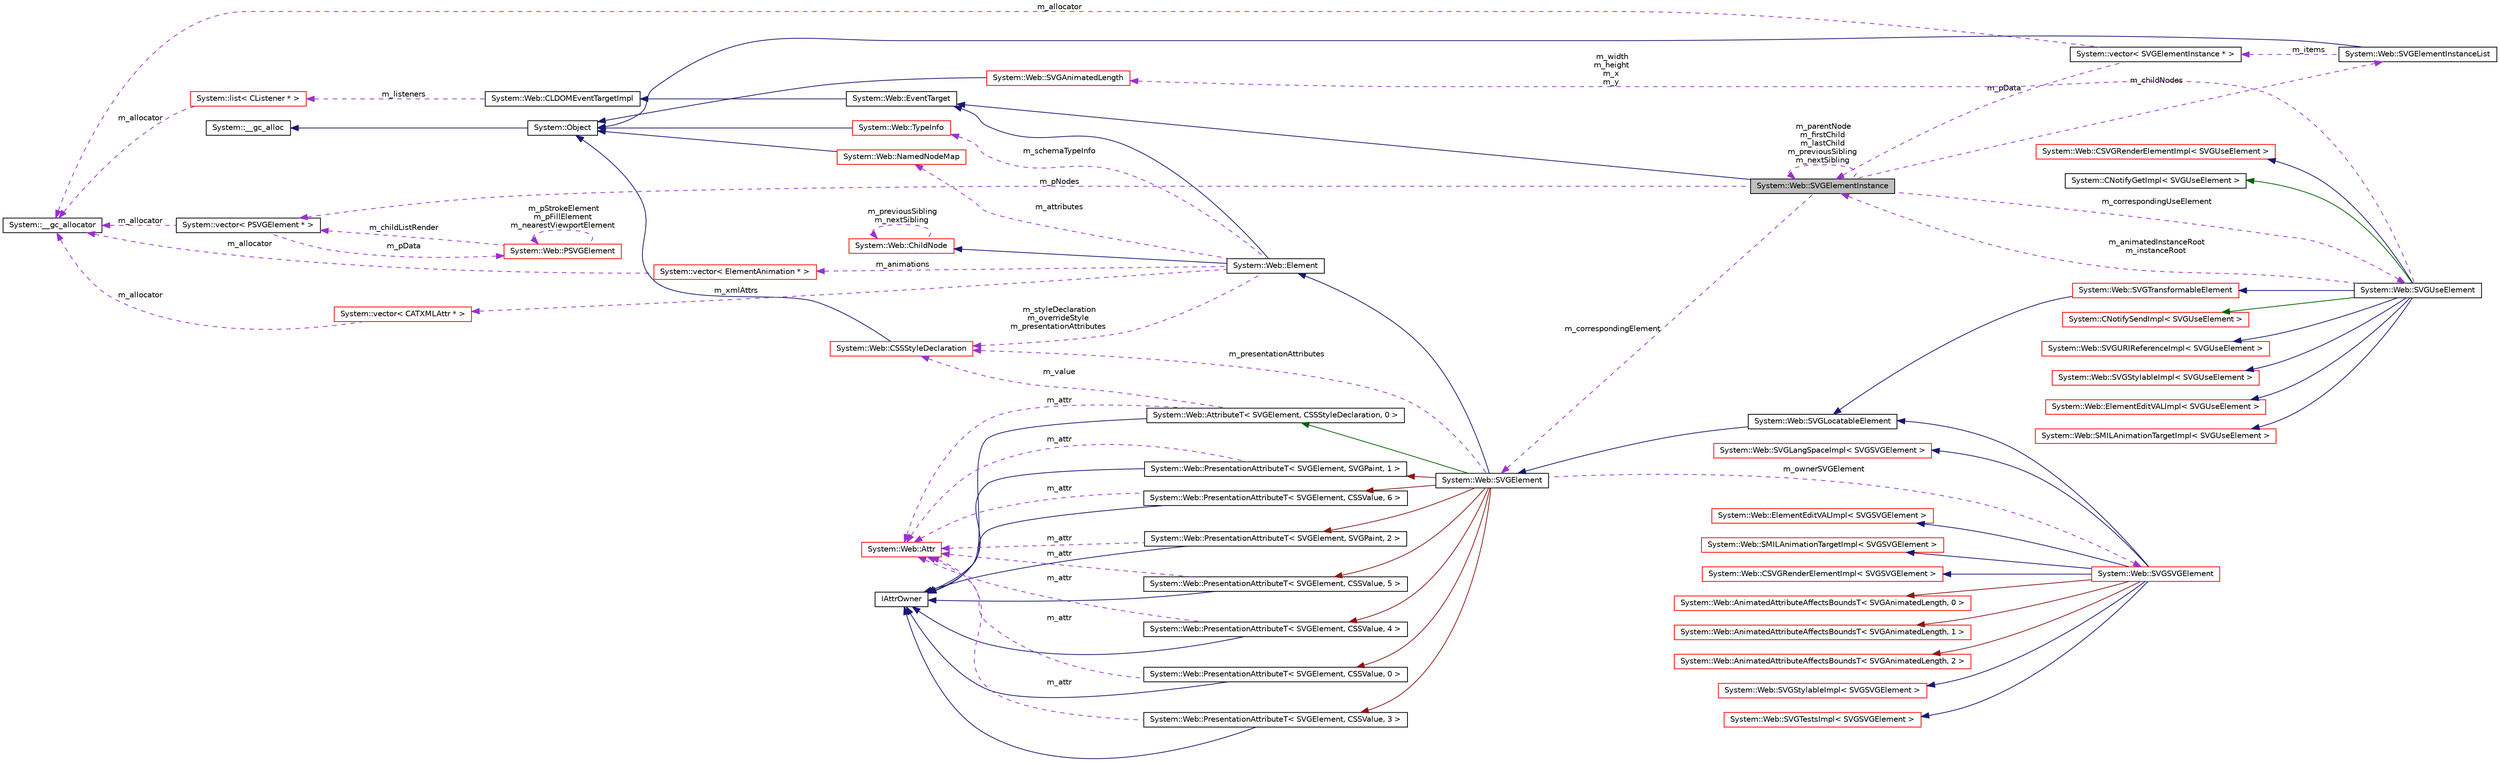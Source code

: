 digraph G
{
  edge [fontname="Helvetica",fontsize="10",labelfontname="Helvetica",labelfontsize="10"];
  node [fontname="Helvetica",fontsize="10",shape=record];
  rankdir="LR";
  Node1 [label="System::Web::SVGElementInstance",height=0.2,width=0.4,color="black", fillcolor="grey75", style="filled" fontcolor="black"];
  Node2 -> Node1 [dir="back",color="midnightblue",fontsize="10",style="solid",fontname="Helvetica"];
  Node2 [label="System::Web::EventTarget",height=0.2,width=0.4,color="black", fillcolor="white", style="filled",URL="$class_system_1_1_web_1_1_event_target.html"];
  Node3 -> Node2 [dir="back",color="midnightblue",fontsize="10",style="solid",fontname="Helvetica"];
  Node3 [label="System::Web::CLDOMEventTargetImpl",height=0.2,width=0.4,color="black", fillcolor="white", style="filled",URL="$class_system_1_1_web_1_1_c_l_d_o_m_event_target_impl.html"];
  Node4 -> Node3 [dir="back",color="darkorchid3",fontsize="10",style="dashed",label=" m_listeners" ,fontname="Helvetica"];
  Node4 [label="System::list\< CListener * \>",height=0.2,width=0.4,color="red", fillcolor="white", style="filled",URL="$class_system_1_1list.html"];
  Node5 -> Node4 [dir="back",color="darkorchid3",fontsize="10",style="dashed",label=" m_allocator" ,fontname="Helvetica"];
  Node5 [label="System::__gc_allocator",height=0.2,width=0.4,color="black", fillcolor="white", style="filled",URL="$class_system_1_1____gc__allocator.html"];
  Node1 -> Node1 [dir="back",color="darkorchid3",fontsize="10",style="dashed",label=" m_parentNode\nm_firstChild\nm_lastChild\nm_previousSibling\nm_nextSibling" ,fontname="Helvetica"];
  Node6 -> Node1 [dir="back",color="darkorchid3",fontsize="10",style="dashed",label=" m_childNodes" ,fontname="Helvetica"];
  Node6 [label="System::Web::SVGElementInstanceList",height=0.2,width=0.4,color="black", fillcolor="white", style="filled",URL="$class_system_1_1_web_1_1_s_v_g_element_instance_list.html"];
  Node7 -> Node6 [dir="back",color="midnightblue",fontsize="10",style="solid",fontname="Helvetica"];
  Node7 [label="System::Object",height=0.2,width=0.4,color="black", fillcolor="white", style="filled",URL="$class_system_1_1_object.html"];
  Node8 -> Node7 [dir="back",color="midnightblue",fontsize="10",style="solid",fontname="Helvetica"];
  Node8 [label="System::__gc_alloc",height=0.2,width=0.4,color="black", fillcolor="white", style="filled",URL="$class_system_1_1____gc__alloc.html"];
  Node9 -> Node6 [dir="back",color="darkorchid3",fontsize="10",style="dashed",label=" m_items" ,fontname="Helvetica"];
  Node9 [label="System::vector\< SVGElementInstance * \>",height=0.2,width=0.4,color="black", fillcolor="white", style="filled",URL="$class_system_1_1vector.html"];
  Node1 -> Node9 [dir="back",color="darkorchid3",fontsize="10",style="dashed",label=" m_pData" ,fontname="Helvetica"];
  Node5 -> Node9 [dir="back",color="darkorchid3",fontsize="10",style="dashed",label=" m_allocator" ,fontname="Helvetica"];
  Node10 -> Node1 [dir="back",color="darkorchid3",fontsize="10",style="dashed",label=" m_correspondingElement" ,fontname="Helvetica"];
  Node10 [label="System::Web::SVGElement",height=0.2,width=0.4,color="black", fillcolor="white", style="filled",URL="$class_system_1_1_web_1_1_s_v_g_element.html"];
  Node11 -> Node10 [dir="back",color="midnightblue",fontsize="10",style="solid",fontname="Helvetica"];
  Node11 [label="System::Web::Element",height=0.2,width=0.4,color="black", fillcolor="white", style="filled",URL="$class_system_1_1_web_1_1_element.html"];
  Node12 -> Node11 [dir="back",color="midnightblue",fontsize="10",style="solid",fontname="Helvetica"];
  Node12 [label="System::Web::ChildNode",height=0.2,width=0.4,color="red", fillcolor="white", style="filled",URL="$class_system_1_1_web_1_1_child_node.html"];
  Node12 -> Node12 [dir="back",color="darkorchid3",fontsize="10",style="dashed",label=" m_previousSibling\nm_nextSibling" ,fontname="Helvetica"];
  Node2 -> Node11 [dir="back",color="midnightblue",fontsize="10",style="solid",fontname="Helvetica"];
  Node13 -> Node11 [dir="back",color="darkorchid3",fontsize="10",style="dashed",label=" m_xmlAttrs" ,fontname="Helvetica"];
  Node13 [label="System::vector\< CATXMLAttr * \>",height=0.2,width=0.4,color="red", fillcolor="white", style="filled",URL="$class_system_1_1vector.html"];
  Node5 -> Node13 [dir="back",color="darkorchid3",fontsize="10",style="dashed",label=" m_allocator" ,fontname="Helvetica"];
  Node14 -> Node11 [dir="back",color="darkorchid3",fontsize="10",style="dashed",label=" m_attributes" ,fontname="Helvetica"];
  Node14 [label="System::Web::NamedNodeMap",height=0.2,width=0.4,color="red", fillcolor="white", style="filled",URL="$class_system_1_1_web_1_1_named_node_map.html"];
  Node7 -> Node14 [dir="back",color="midnightblue",fontsize="10",style="solid",fontname="Helvetica"];
  Node15 -> Node11 [dir="back",color="darkorchid3",fontsize="10",style="dashed",label=" m_schemaTypeInfo" ,fontname="Helvetica"];
  Node15 [label="System::Web::TypeInfo",height=0.2,width=0.4,color="red", fillcolor="white", style="filled",URL="$class_system_1_1_web_1_1_type_info.html"];
  Node7 -> Node15 [dir="back",color="midnightblue",fontsize="10",style="solid",fontname="Helvetica"];
  Node16 -> Node11 [dir="back",color="darkorchid3",fontsize="10",style="dashed",label=" m_styleDeclaration\nm_overrideStyle\nm_presentationAttributes" ,fontname="Helvetica"];
  Node16 [label="System::Web::CSSStyleDeclaration",height=0.2,width=0.4,color="red", fillcolor="white", style="filled",URL="$class_system_1_1_web_1_1_c_s_s_style_declaration.html"];
  Node7 -> Node16 [dir="back",color="midnightblue",fontsize="10",style="solid",fontname="Helvetica"];
  Node17 -> Node11 [dir="back",color="darkorchid3",fontsize="10",style="dashed",label=" m_animations" ,fontname="Helvetica"];
  Node17 [label="System::vector\< ElementAnimation * \>",height=0.2,width=0.4,color="red", fillcolor="white", style="filled",URL="$class_system_1_1vector.html"];
  Node5 -> Node17 [dir="back",color="darkorchid3",fontsize="10",style="dashed",label=" m_allocator" ,fontname="Helvetica"];
  Node18 -> Node10 [dir="back",color="darkgreen",fontsize="10",style="solid",fontname="Helvetica"];
  Node18 [label="System::Web::AttributeT\< SVGElement, CSSStyleDeclaration, 0 \>",height=0.2,width=0.4,color="black", fillcolor="white", style="filled",URL="$class_system_1_1_web_1_1_attribute_t.html"];
  Node19 -> Node18 [dir="back",color="midnightblue",fontsize="10",style="solid",fontname="Helvetica"];
  Node19 [label="IAttrOwner",height=0.2,width=0.4,color="black", fillcolor="white", style="filled",URL="$class_i_attr_owner.html"];
  Node20 -> Node18 [dir="back",color="darkorchid3",fontsize="10",style="dashed",label=" m_attr" ,fontname="Helvetica"];
  Node20 [label="System::Web::Attr",height=0.2,width=0.4,color="red", fillcolor="white", style="filled",URL="$class_system_1_1_web_1_1_attr.html"];
  Node16 -> Node18 [dir="back",color="darkorchid3",fontsize="10",style="dashed",label=" m_value" ,fontname="Helvetica"];
  Node21 -> Node10 [dir="back",color="firebrick4",fontsize="10",style="solid",fontname="Helvetica"];
  Node21 [label="System::Web::PresentationAttributeT\< SVGElement, CSSValue, 0 \>",height=0.2,width=0.4,color="black", fillcolor="white", style="filled",URL="$class_system_1_1_web_1_1_presentation_attribute_t.html"];
  Node19 -> Node21 [dir="back",color="midnightblue",fontsize="10",style="solid",fontname="Helvetica"];
  Node20 -> Node21 [dir="back",color="darkorchid3",fontsize="10",style="dashed",label=" m_attr" ,fontname="Helvetica"];
  Node22 -> Node10 [dir="back",color="firebrick4",fontsize="10",style="solid",fontname="Helvetica"];
  Node22 [label="System::Web::PresentationAttributeT\< SVGElement, SVGPaint, 1 \>",height=0.2,width=0.4,color="black", fillcolor="white", style="filled",URL="$class_system_1_1_web_1_1_presentation_attribute_t.html"];
  Node19 -> Node22 [dir="back",color="midnightblue",fontsize="10",style="solid",fontname="Helvetica"];
  Node20 -> Node22 [dir="back",color="darkorchid3",fontsize="10",style="dashed",label=" m_attr" ,fontname="Helvetica"];
  Node23 -> Node10 [dir="back",color="firebrick4",fontsize="10",style="solid",fontname="Helvetica"];
  Node23 [label="System::Web::PresentationAttributeT\< SVGElement, SVGPaint, 2 \>",height=0.2,width=0.4,color="black", fillcolor="white", style="filled",URL="$class_system_1_1_web_1_1_presentation_attribute_t.html"];
  Node19 -> Node23 [dir="back",color="midnightblue",fontsize="10",style="solid",fontname="Helvetica"];
  Node20 -> Node23 [dir="back",color="darkorchid3",fontsize="10",style="dashed",label=" m_attr" ,fontname="Helvetica"];
  Node24 -> Node10 [dir="back",color="firebrick4",fontsize="10",style="solid",fontname="Helvetica"];
  Node24 [label="System::Web::PresentationAttributeT\< SVGElement, CSSValue, 3 \>",height=0.2,width=0.4,color="black", fillcolor="white", style="filled",URL="$class_system_1_1_web_1_1_presentation_attribute_t.html"];
  Node19 -> Node24 [dir="back",color="midnightblue",fontsize="10",style="solid",fontname="Helvetica"];
  Node20 -> Node24 [dir="back",color="darkorchid3",fontsize="10",style="dashed",label=" m_attr" ,fontname="Helvetica"];
  Node25 -> Node10 [dir="back",color="firebrick4",fontsize="10",style="solid",fontname="Helvetica"];
  Node25 [label="System::Web::PresentationAttributeT\< SVGElement, CSSValue, 4 \>",height=0.2,width=0.4,color="black", fillcolor="white", style="filled",URL="$class_system_1_1_web_1_1_presentation_attribute_t.html"];
  Node19 -> Node25 [dir="back",color="midnightblue",fontsize="10",style="solid",fontname="Helvetica"];
  Node20 -> Node25 [dir="back",color="darkorchid3",fontsize="10",style="dashed",label=" m_attr" ,fontname="Helvetica"];
  Node26 -> Node10 [dir="back",color="firebrick4",fontsize="10",style="solid",fontname="Helvetica"];
  Node26 [label="System::Web::PresentationAttributeT\< SVGElement, CSSValue, 5 \>",height=0.2,width=0.4,color="black", fillcolor="white", style="filled",URL="$class_system_1_1_web_1_1_presentation_attribute_t.html"];
  Node19 -> Node26 [dir="back",color="midnightblue",fontsize="10",style="solid",fontname="Helvetica"];
  Node20 -> Node26 [dir="back",color="darkorchid3",fontsize="10",style="dashed",label=" m_attr" ,fontname="Helvetica"];
  Node27 -> Node10 [dir="back",color="firebrick4",fontsize="10",style="solid",fontname="Helvetica"];
  Node27 [label="System::Web::PresentationAttributeT\< SVGElement, CSSValue, 6 \>",height=0.2,width=0.4,color="black", fillcolor="white", style="filled",URL="$class_system_1_1_web_1_1_presentation_attribute_t.html"];
  Node19 -> Node27 [dir="back",color="midnightblue",fontsize="10",style="solid",fontname="Helvetica"];
  Node20 -> Node27 [dir="back",color="darkorchid3",fontsize="10",style="dashed",label=" m_attr" ,fontname="Helvetica"];
  Node28 -> Node10 [dir="back",color="darkorchid3",fontsize="10",style="dashed",label=" m_ownerSVGElement" ,fontname="Helvetica"];
  Node28 [label="System::Web::SVGSVGElement",height=0.2,width=0.4,color="red", fillcolor="white", style="filled",URL="$class_system_1_1_web_1_1_s_v_g_s_v_g_element.html"];
  Node29 -> Node28 [dir="back",color="midnightblue",fontsize="10",style="solid",fontname="Helvetica"];
  Node29 [label="System::Web::SVGLocatableElement",height=0.2,width=0.4,color="black", fillcolor="white", style="filled",URL="$class_system_1_1_web_1_1_s_v_g_locatable_element.html"];
  Node10 -> Node29 [dir="back",color="midnightblue",fontsize="10",style="solid",fontname="Helvetica"];
  Node30 -> Node28 [dir="back",color="midnightblue",fontsize="10",style="solid",fontname="Helvetica"];
  Node30 [label="System::Web::SVGStylableImpl\< SVGSVGElement \>",height=0.2,width=0.4,color="red", fillcolor="white", style="filled",URL="$class_system_1_1_web_1_1_s_v_g_stylable_impl.html"];
  Node31 -> Node28 [dir="back",color="midnightblue",fontsize="10",style="solid",fontname="Helvetica"];
  Node31 [label="System::Web::SVGTestsImpl\< SVGSVGElement \>",height=0.2,width=0.4,color="red", fillcolor="white", style="filled",URL="$class_system_1_1_web_1_1_s_v_g_tests_impl.html"];
  Node32 -> Node28 [dir="back",color="midnightblue",fontsize="10",style="solid",fontname="Helvetica"];
  Node32 [label="System::Web::SVGLangSpaceImpl\< SVGSVGElement \>",height=0.2,width=0.4,color="red", fillcolor="white", style="filled",URL="$class_system_1_1_web_1_1_s_v_g_lang_space_impl.html"];
  Node33 -> Node28 [dir="back",color="midnightblue",fontsize="10",style="solid",fontname="Helvetica"];
  Node33 [label="System::Web::ElementEditVALImpl\< SVGSVGElement \>",height=0.2,width=0.4,color="red", fillcolor="white", style="filled",URL="$class_system_1_1_web_1_1_element_edit_v_a_l_impl.html"];
  Node34 -> Node28 [dir="back",color="midnightblue",fontsize="10",style="solid",fontname="Helvetica"];
  Node34 [label="System::Web::SMILAnimationTargetImpl\< SVGSVGElement \>",height=0.2,width=0.4,color="red", fillcolor="white", style="filled",URL="$class_system_1_1_web_1_1_s_m_i_l_animation_target_impl.html"];
  Node35 -> Node28 [dir="back",color="midnightblue",fontsize="10",style="solid",fontname="Helvetica"];
  Node35 [label="System::Web::CSVGRenderElementImpl\< SVGSVGElement \>",height=0.2,width=0.4,color="red", fillcolor="white", style="filled",URL="$class_system_1_1_web_1_1_c_s_v_g_render_element_impl.html"];
  Node36 -> Node28 [dir="back",color="firebrick4",fontsize="10",style="solid",fontname="Helvetica"];
  Node36 [label="System::Web::AnimatedAttributeAffectsBoundsT\< SVGAnimatedLength, 0 \>",height=0.2,width=0.4,color="red", fillcolor="white", style="filled",URL="$class_system_1_1_web_1_1_animated_attribute_affects_bounds_t.html"];
  Node37 -> Node28 [dir="back",color="firebrick4",fontsize="10",style="solid",fontname="Helvetica"];
  Node37 [label="System::Web::AnimatedAttributeAffectsBoundsT\< SVGAnimatedLength, 1 \>",height=0.2,width=0.4,color="red", fillcolor="white", style="filled",URL="$class_system_1_1_web_1_1_animated_attribute_affects_bounds_t.html"];
  Node38 -> Node28 [dir="back",color="firebrick4",fontsize="10",style="solid",fontname="Helvetica"];
  Node38 [label="System::Web::AnimatedAttributeAffectsBoundsT\< SVGAnimatedLength, 2 \>",height=0.2,width=0.4,color="red", fillcolor="white", style="filled",URL="$class_system_1_1_web_1_1_animated_attribute_affects_bounds_t.html"];
  Node16 -> Node10 [dir="back",color="darkorchid3",fontsize="10",style="dashed",label=" m_presentationAttributes" ,fontname="Helvetica"];
  Node39 -> Node1 [dir="back",color="darkorchid3",fontsize="10",style="dashed",label=" m_correspondingUseElement" ,fontname="Helvetica"];
  Node39 [label="System::Web::SVGUseElement",height=0.2,width=0.4,color="black", fillcolor="white", style="filled",URL="$class_system_1_1_web_1_1_s_v_g_use_element.html"];
  Node40 -> Node39 [dir="back",color="midnightblue",fontsize="10",style="solid",fontname="Helvetica"];
  Node40 [label="System::Web::SVGTransformableElement",height=0.2,width=0.4,color="red", fillcolor="white", style="filled",URL="$class_system_1_1_web_1_1_s_v_g_transformable_element.html"];
  Node29 -> Node40 [dir="back",color="midnightblue",fontsize="10",style="solid",fontname="Helvetica"];
  Node41 -> Node39 [dir="back",color="midnightblue",fontsize="10",style="solid",fontname="Helvetica"];
  Node41 [label="System::Web::SVGURIReferenceImpl\< SVGUseElement \>",height=0.2,width=0.4,color="red", fillcolor="white", style="filled",URL="$class_system_1_1_web_1_1_s_v_g_u_r_i_reference_impl.html"];
  Node42 -> Node39 [dir="back",color="midnightblue",fontsize="10",style="solid",fontname="Helvetica"];
  Node42 [label="System::Web::SVGStylableImpl\< SVGUseElement \>",height=0.2,width=0.4,color="red", fillcolor="white", style="filled",URL="$class_system_1_1_web_1_1_s_v_g_stylable_impl.html"];
  Node43 -> Node39 [dir="back",color="midnightblue",fontsize="10",style="solid",fontname="Helvetica"];
  Node43 [label="System::Web::ElementEditVALImpl\< SVGUseElement \>",height=0.2,width=0.4,color="red", fillcolor="white", style="filled",URL="$class_system_1_1_web_1_1_element_edit_v_a_l_impl.html"];
  Node44 -> Node39 [dir="back",color="midnightblue",fontsize="10",style="solid",fontname="Helvetica"];
  Node44 [label="System::Web::SMILAnimationTargetImpl\< SVGUseElement \>",height=0.2,width=0.4,color="red", fillcolor="white", style="filled",URL="$class_system_1_1_web_1_1_s_m_i_l_animation_target_impl.html"];
  Node45 -> Node39 [dir="back",color="midnightblue",fontsize="10",style="solid",fontname="Helvetica"];
  Node45 [label="System::Web::CSVGRenderElementImpl\< SVGUseElement \>",height=0.2,width=0.4,color="red", fillcolor="white", style="filled",URL="$class_system_1_1_web_1_1_c_s_v_g_render_element_impl.html"];
  Node46 -> Node39 [dir="back",color="darkgreen",fontsize="10",style="solid",fontname="Helvetica"];
  Node46 [label="System::CNotifyGetImpl\< SVGUseElement \>",height=0.2,width=0.4,color="black", fillcolor="white", style="filled",URL="$class_system_1_1_c_notify_get_impl.html"];
  Node47 -> Node39 [dir="back",color="darkgreen",fontsize="10",style="solid",fontname="Helvetica"];
  Node47 [label="System::CNotifySendImpl\< SVGUseElement \>",height=0.2,width=0.4,color="red", fillcolor="white", style="filled",URL="$class_system_1_1_c_notify_send_impl.html"];
  Node1 -> Node39 [dir="back",color="darkorchid3",fontsize="10",style="dashed",label=" m_animatedInstanceRoot\nm_instanceRoot" ,fontname="Helvetica"];
  Node48 -> Node39 [dir="back",color="darkorchid3",fontsize="10",style="dashed",label=" m_width\nm_height\nm_x\nm_y" ,fontname="Helvetica"];
  Node48 [label="System::Web::SVGAnimatedLength",height=0.2,width=0.4,color="red", fillcolor="white", style="filled",URL="$class_system_1_1_web_1_1_s_v_g_animated_length.html"];
  Node7 -> Node48 [dir="back",color="midnightblue",fontsize="10",style="solid",fontname="Helvetica"];
  Node49 -> Node1 [dir="back",color="darkorchid3",fontsize="10",style="dashed",label=" m_pNodes" ,fontname="Helvetica"];
  Node49 [label="System::vector\< PSVGElement * \>",height=0.2,width=0.4,color="black", fillcolor="white", style="filled",URL="$class_system_1_1vector.html"];
  Node5 -> Node49 [dir="back",color="darkorchid3",fontsize="10",style="dashed",label=" m_allocator" ,fontname="Helvetica"];
  Node50 -> Node49 [dir="back",color="darkorchid3",fontsize="10",style="dashed",label=" m_pData" ,fontname="Helvetica"];
  Node50 [label="System::Web::PSVGElement",height=0.2,width=0.4,color="red", fillcolor="white", style="filled",URL="$class_system_1_1_web_1_1_p_s_v_g_element.html"];
  Node49 -> Node50 [dir="back",color="darkorchid3",fontsize="10",style="dashed",label=" m_childListRender" ,fontname="Helvetica"];
  Node50 -> Node50 [dir="back",color="darkorchid3",fontsize="10",style="dashed",label=" m_pStrokeElement\nm_pFillElement\nm_nearestViewportElement" ,fontname="Helvetica"];
}
